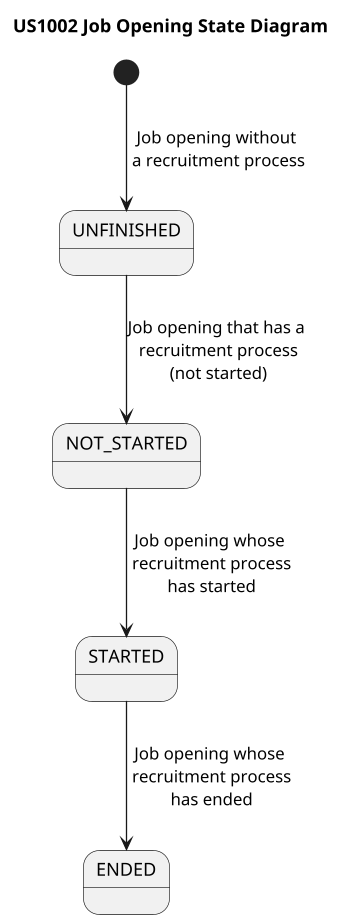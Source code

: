 @startuml US1002_Job_Opening_State_Diagram
'https://plantuml.com/state-diagram

title US1002 Job Opening State Diagram

scale 350 width

state UNFINISHED {
}

state NOT_STARTED {
}

state STARTED {
}

state ENDED {
}

[*] --> UNFINISHED : Job opening without\n a recruitment process
UNFINISHED --> NOT_STARTED : Job opening that has a\n recruitment process\n (not started)
NOT_STARTED --> STARTED : Job opening whose\n recruitment process\n has started
STARTED --> ENDED : Job opening whose\n recruitment process\n has ended

@enduml